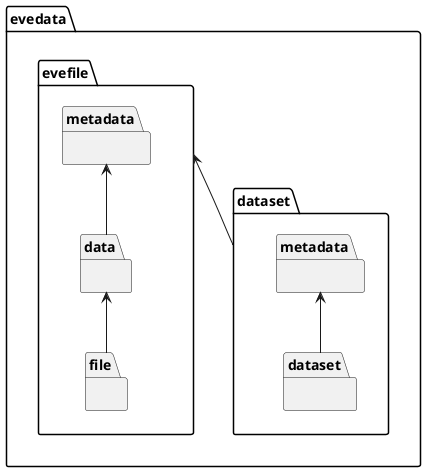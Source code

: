 @startuml
'skinparam dpi 150

package evedata {

    package evedata.evefile {
    
        package evedata.evefile.file {
        }
        package evedata.evefile.data {
        }
        package evedata.evefile.metadata {
        }

        evedata.evefile.metadata <-- evedata.evefile.data
        evedata.evefile.data <-- evedata.evefile.file

    }

    package evedata.dataset {

        package evedata.dataset.dataset {
        }
        package evedata.dataset.metadata {
        }

        evedata.dataset.metadata <-- evedata.dataset.dataset
        
    }

    evedata.evefile <-- evedata.dataset

}

@enduml
